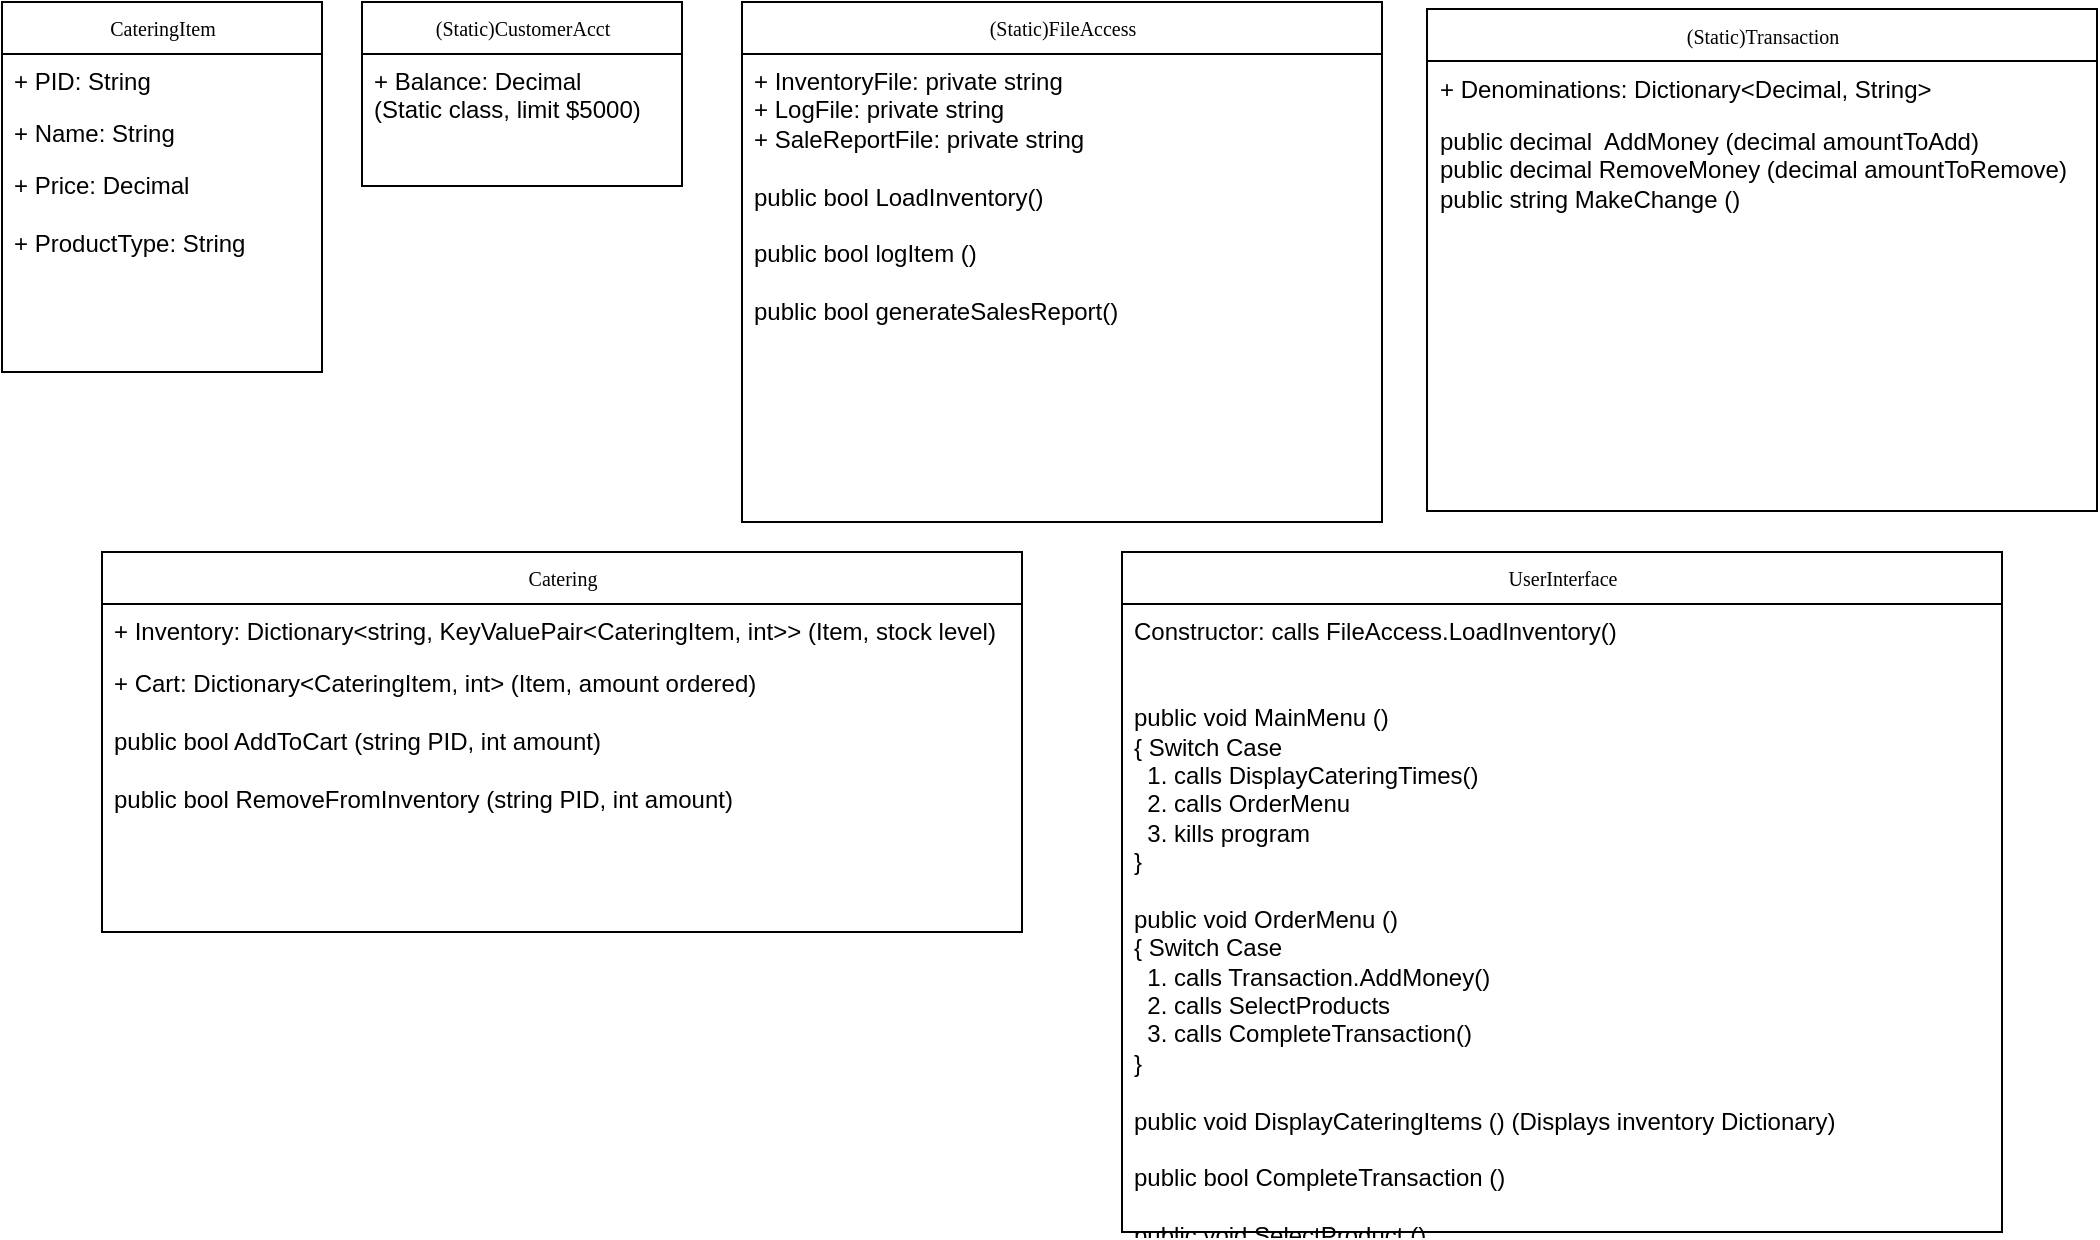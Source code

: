 <mxfile version="12.1.0" type="device" pages="1"><diagram name="Page-1" id="c4acf3e9-155e-7222-9cf6-157b1a14988f"><mxGraphModel dx="1024" dy="576" grid="1" gridSize="10" guides="1" tooltips="1" connect="1" arrows="1" fold="1" page="1" pageScale="1" pageWidth="850" pageHeight="1100" background="#ffffff" math="0" shadow="0"><root><mxCell id="0"/><mxCell id="1" parent="0"/><mxCell id="17acba5748e5396b-2" value="UserInterface" style="swimlane;html=1;fontStyle=0;childLayout=stackLayout;horizontal=1;startSize=26;fillColor=none;horizontalStack=0;resizeParent=1;resizeLast=0;collapsible=1;marginBottom=0;swimlaneFillColor=#ffffff;rounded=0;shadow=0;comic=0;labelBackgroundColor=none;strokeColor=#000000;strokeWidth=1;fontFamily=Verdana;fontSize=10;fontColor=#000000;align=center;" parent="1" vertex="1"><mxGeometry x="580" y="300" width="440" height="340" as="geometry"/></mxCell><mxCell id="17acba5748e5396b-3" value="Constructor: calls FileAccess.LoadInventory()&lt;br&gt;&lt;br&gt;&lt;br&gt;public void MainMenu () &lt;br&gt;{ Switch Case&lt;br&gt;&amp;nbsp; 1. calls DisplayCateringTimes()&lt;br&gt;&amp;nbsp; 2. calls OrderMenu&lt;br&gt;&amp;nbsp; 3. kills program&lt;br&gt;}&lt;br&gt;&lt;br&gt;public void OrderMenu ()&lt;br&gt;{ Switch Case&lt;br&gt;&amp;nbsp; 1. calls Transaction.AddMoney()&lt;br&gt;&amp;nbsp; 2. calls SelectProducts&lt;br&gt;&amp;nbsp; 3. calls CompleteTransaction()&lt;br&gt;}&amp;nbsp;&lt;br&gt;&lt;br&gt;public void DisplayCateringItems () (Displays inventory Dictionary)&lt;br&gt;&lt;br&gt;public bool CompleteTransaction ()&lt;br&gt;&lt;br&gt;public void SelectProduct ()" style="text;html=1;strokeColor=none;fillColor=none;align=left;verticalAlign=top;spacingLeft=4;spacingRight=4;whiteSpace=wrap;overflow=hidden;rotatable=0;points=[[0,0.5],[1,0.5]];portConstraint=eastwest;" parent="17acba5748e5396b-2" vertex="1"><mxGeometry y="26" width="440" height="314" as="geometry"/></mxCell><mxCell id="17acba5748e5396b-20" value="CateringItem" style="swimlane;html=1;fontStyle=0;childLayout=stackLayout;horizontal=1;startSize=26;fillColor=none;horizontalStack=0;resizeParent=1;resizeLast=0;collapsible=1;marginBottom=0;swimlaneFillColor=#ffffff;rounded=0;shadow=0;comic=0;labelBackgroundColor=none;strokeColor=#000000;strokeWidth=1;fontFamily=Verdana;fontSize=10;fontColor=#000000;align=center;" parent="1" vertex="1"><mxGeometry x="20" y="25" width="160" height="185" as="geometry"/></mxCell><mxCell id="17acba5748e5396b-21" value="+ PID: String" style="text;html=1;strokeColor=none;fillColor=none;align=left;verticalAlign=top;spacingLeft=4;spacingRight=4;whiteSpace=wrap;overflow=hidden;rotatable=0;points=[[0,0.5],[1,0.5]];portConstraint=eastwest;" parent="17acba5748e5396b-20" vertex="1"><mxGeometry y="26" width="160" height="26" as="geometry"/></mxCell><mxCell id="17acba5748e5396b-24" value="+ Name: String" style="text;html=1;strokeColor=none;fillColor=none;align=left;verticalAlign=top;spacingLeft=4;spacingRight=4;whiteSpace=wrap;overflow=hidden;rotatable=0;points=[[0,0.5],[1,0.5]];portConstraint=eastwest;" parent="17acba5748e5396b-20" vertex="1"><mxGeometry y="52" width="160" height="26" as="geometry"/></mxCell><mxCell id="17acba5748e5396b-26" value="+ Price: Decimal&lt;br&gt;&lt;br&gt;+ ProductType: String&lt;br&gt;" style="text;html=1;strokeColor=none;fillColor=none;align=left;verticalAlign=top;spacingLeft=4;spacingRight=4;whiteSpace=wrap;overflow=hidden;rotatable=0;points=[[0,0.5],[1,0.5]];portConstraint=eastwest;" parent="17acba5748e5396b-20" vertex="1"><mxGeometry y="78" width="160" height="102" as="geometry"/></mxCell><mxCell id="G-Xp99fMqYE70S0KWlbC-1" value="Catering" style="swimlane;html=1;fontStyle=0;childLayout=stackLayout;horizontal=1;startSize=26;fillColor=none;horizontalStack=0;resizeParent=1;resizeLast=0;collapsible=1;marginBottom=0;swimlaneFillColor=#ffffff;rounded=0;shadow=0;comic=0;labelBackgroundColor=none;strokeColor=#000000;strokeWidth=1;fontFamily=Verdana;fontSize=10;fontColor=#000000;align=center;" vertex="1" parent="1"><mxGeometry x="70" y="300" width="460" height="190" as="geometry"/></mxCell><mxCell id="G-Xp99fMqYE70S0KWlbC-23" value="+ Inventory: Dictionary&amp;lt;string, KeyValuePair&amp;lt;CateringItem, int&amp;gt;&amp;gt; (Item, stock level)" style="text;html=1;strokeColor=none;fillColor=none;align=left;verticalAlign=top;spacingLeft=4;spacingRight=4;whiteSpace=wrap;overflow=hidden;rotatable=0;points=[[0,0.5],[1,0.5]];portConstraint=eastwest;" vertex="1" parent="G-Xp99fMqYE70S0KWlbC-1"><mxGeometry y="26" width="460" height="26" as="geometry"/></mxCell><mxCell id="G-Xp99fMqYE70S0KWlbC-3" value="+ Cart: Dictionary&amp;lt;CateringItem, int&amp;gt; (Item, amount ordered)&lt;br&gt;&lt;br&gt;public bool AddToCart (string PID, int amount)&lt;br&gt;&lt;br&gt;public bool RemoveFromInventory (string PID, int amount)&lt;br&gt;&lt;br&gt;" style="text;html=1;strokeColor=none;fillColor=none;align=left;verticalAlign=top;spacingLeft=4;spacingRight=4;whiteSpace=wrap;overflow=hidden;rotatable=0;points=[[0,0.5],[1,0.5]];portConstraint=eastwest;" vertex="1" parent="G-Xp99fMqYE70S0KWlbC-1"><mxGeometry y="52" width="460" height="138" as="geometry"/></mxCell><mxCell id="17acba5748e5396b-30" value="(Static)Transaction" style="swimlane;html=1;fontStyle=0;childLayout=stackLayout;horizontal=1;startSize=26;fillColor=none;horizontalStack=0;resizeParent=1;resizeLast=0;collapsible=1;marginBottom=0;swimlaneFillColor=#ffffff;rounded=0;shadow=0;comic=0;labelBackgroundColor=none;strokeColor=#000000;strokeWidth=1;fontFamily=Verdana;fontSize=10;fontColor=#000000;align=center;" parent="1" vertex="1"><mxGeometry x="732.5" y="28.5" width="335" height="251" as="geometry"/></mxCell><mxCell id="17acba5748e5396b-31" value="+ Denominations: Dictionary&amp;lt;Decimal, String&amp;gt;" style="text;html=1;strokeColor=none;fillColor=none;align=left;verticalAlign=top;spacingLeft=4;spacingRight=4;whiteSpace=wrap;overflow=hidden;rotatable=0;points=[[0,0.5],[1,0.5]];portConstraint=eastwest;" parent="17acba5748e5396b-30" vertex="1"><mxGeometry y="26" width="335" height="26" as="geometry"/></mxCell><mxCell id="17acba5748e5396b-33" value="public decimal&amp;nbsp; AddMoney (decimal amountToAdd)&lt;br&gt;public decimal RemoveMoney (decimal amountToRemove)&lt;br&gt;public string MakeChange ()" style="text;html=1;strokeColor=none;fillColor=none;align=left;verticalAlign=top;spacingLeft=4;spacingRight=4;whiteSpace=wrap;overflow=hidden;rotatable=0;points=[[0,0.5],[1,0.5]];portConstraint=eastwest;" parent="17acba5748e5396b-30" vertex="1"><mxGeometry y="52" width="335" height="198" as="geometry"/></mxCell><mxCell id="5d2195bd80daf111-1" value="(Static)CustomerAcct" style="swimlane;html=1;fontStyle=0;childLayout=stackLayout;horizontal=1;startSize=26;fillColor=none;horizontalStack=0;resizeParent=1;resizeLast=0;collapsible=1;marginBottom=0;swimlaneFillColor=#ffffff;rounded=0;shadow=0;comic=0;labelBackgroundColor=none;strokeColor=#000000;strokeWidth=1;fontFamily=Verdana;fontSize=10;fontColor=#000000;align=center;" parent="1" vertex="1"><mxGeometry x="200" y="25" width="160" height="92" as="geometry"/></mxCell><mxCell id="5d2195bd80daf111-2" value="+ Balance: Decimal&lt;br&gt;(Static class, limit $5000)" style="text;html=1;strokeColor=none;fillColor=none;align=left;verticalAlign=top;spacingLeft=4;spacingRight=4;whiteSpace=wrap;overflow=hidden;rotatable=0;points=[[0,0.5],[1,0.5]];portConstraint=eastwest;" parent="5d2195bd80daf111-1" vertex="1"><mxGeometry y="26" width="160" height="64" as="geometry"/></mxCell><mxCell id="5d2195bd80daf111-5" value="(Static)FileAccess" style="swimlane;html=1;fontStyle=0;childLayout=stackLayout;horizontal=1;startSize=26;fillColor=none;horizontalStack=0;resizeParent=1;resizeLast=0;collapsible=1;marginBottom=0;swimlaneFillColor=#ffffff;rounded=0;shadow=0;comic=0;labelBackgroundColor=none;strokeColor=#000000;strokeWidth=1;fontFamily=Verdana;fontSize=10;fontColor=#000000;align=center;" parent="1" vertex="1"><mxGeometry x="390" y="25" width="320" height="260" as="geometry"/></mxCell><mxCell id="5d2195bd80daf111-7" value="+ InventoryFile: private string&lt;br&gt;+ LogFile: private string&lt;br&gt;+ SaleReportFile: private string&lt;br&gt;&lt;br&gt;public bool LoadInventory()&lt;br&gt;&lt;br&gt;public bool logItem ()&lt;br&gt;&lt;br&gt;public bool generateSalesReport()&amp;nbsp;" style="text;html=1;strokeColor=none;fillColor=none;align=left;verticalAlign=top;spacingLeft=4;spacingRight=4;whiteSpace=wrap;overflow=hidden;rotatable=0;points=[[0,0.5],[1,0.5]];portConstraint=eastwest;" parent="5d2195bd80daf111-5" vertex="1"><mxGeometry y="26" width="320" height="234" as="geometry"/></mxCell></root></mxGraphModel></diagram></mxfile>
